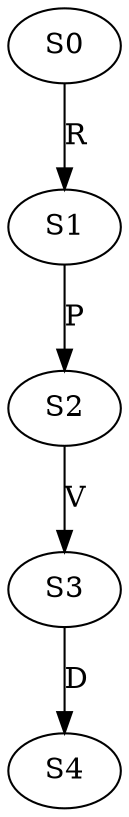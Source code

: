 strict digraph  {
	S0 -> S1 [ label = R ];
	S1 -> S2 [ label = P ];
	S2 -> S3 [ label = V ];
	S3 -> S4 [ label = D ];
}
